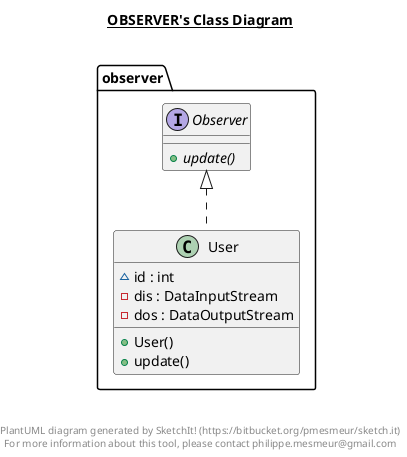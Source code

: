 @startuml

title __OBSERVER's Class Diagram__\n

  namespace observer {
    interface observer.Observer {
        {abstract} + update()
    }
  }
  

  namespace observer {
    class observer.User {
        ~ id : int
        - dis : DataInputStream
        - dos : DataOutputStream
        + User()
        + update()
    }
  }
  

  observer.User .up.|> observer.Observer


right footer


PlantUML diagram generated by SketchIt! (https://bitbucket.org/pmesmeur/sketch.it)
For more information about this tool, please contact philippe.mesmeur@gmail.com
endfooter

@enduml
